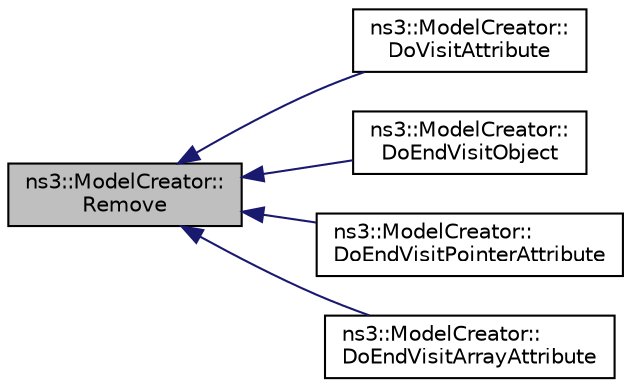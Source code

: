 digraph "ns3::ModelCreator::Remove"
{
  edge [fontname="Helvetica",fontsize="10",labelfontname="Helvetica",labelfontsize="10"];
  node [fontname="Helvetica",fontsize="10",shape=record];
  rankdir="LR";
  Node1 [label="ns3::ModelCreator::\lRemove",height=0.2,width=0.4,color="black", fillcolor="grey75", style="filled", fontcolor="black"];
  Node1 -> Node2 [dir="back",color="midnightblue",fontsize="10",style="solid"];
  Node2 [label="ns3::ModelCreator::\lDoVisitAttribute",height=0.2,width=0.4,color="black", fillcolor="white", style="filled",URL="$d1/d93/classns3_1_1ModelCreator.html#a6ed6b80280b8cd9b28c65da331897067"];
  Node1 -> Node3 [dir="back",color="midnightblue",fontsize="10",style="solid"];
  Node3 [label="ns3::ModelCreator::\lDoEndVisitObject",height=0.2,width=0.4,color="black", fillcolor="white", style="filled",URL="$d1/d93/classns3_1_1ModelCreator.html#a790dae9bcc1caf28025b75842be1baef"];
  Node1 -> Node4 [dir="back",color="midnightblue",fontsize="10",style="solid"];
  Node4 [label="ns3::ModelCreator::\lDoEndVisitPointerAttribute",height=0.2,width=0.4,color="black", fillcolor="white", style="filled",URL="$d1/d93/classns3_1_1ModelCreator.html#a4a7307c99434bc87c9abeff41e586232"];
  Node1 -> Node5 [dir="back",color="midnightblue",fontsize="10",style="solid"];
  Node5 [label="ns3::ModelCreator::\lDoEndVisitArrayAttribute",height=0.2,width=0.4,color="black", fillcolor="white", style="filled",URL="$d1/d93/classns3_1_1ModelCreator.html#a5f3cf3fc9d4581821e88dd3d0afa0d4d"];
}
